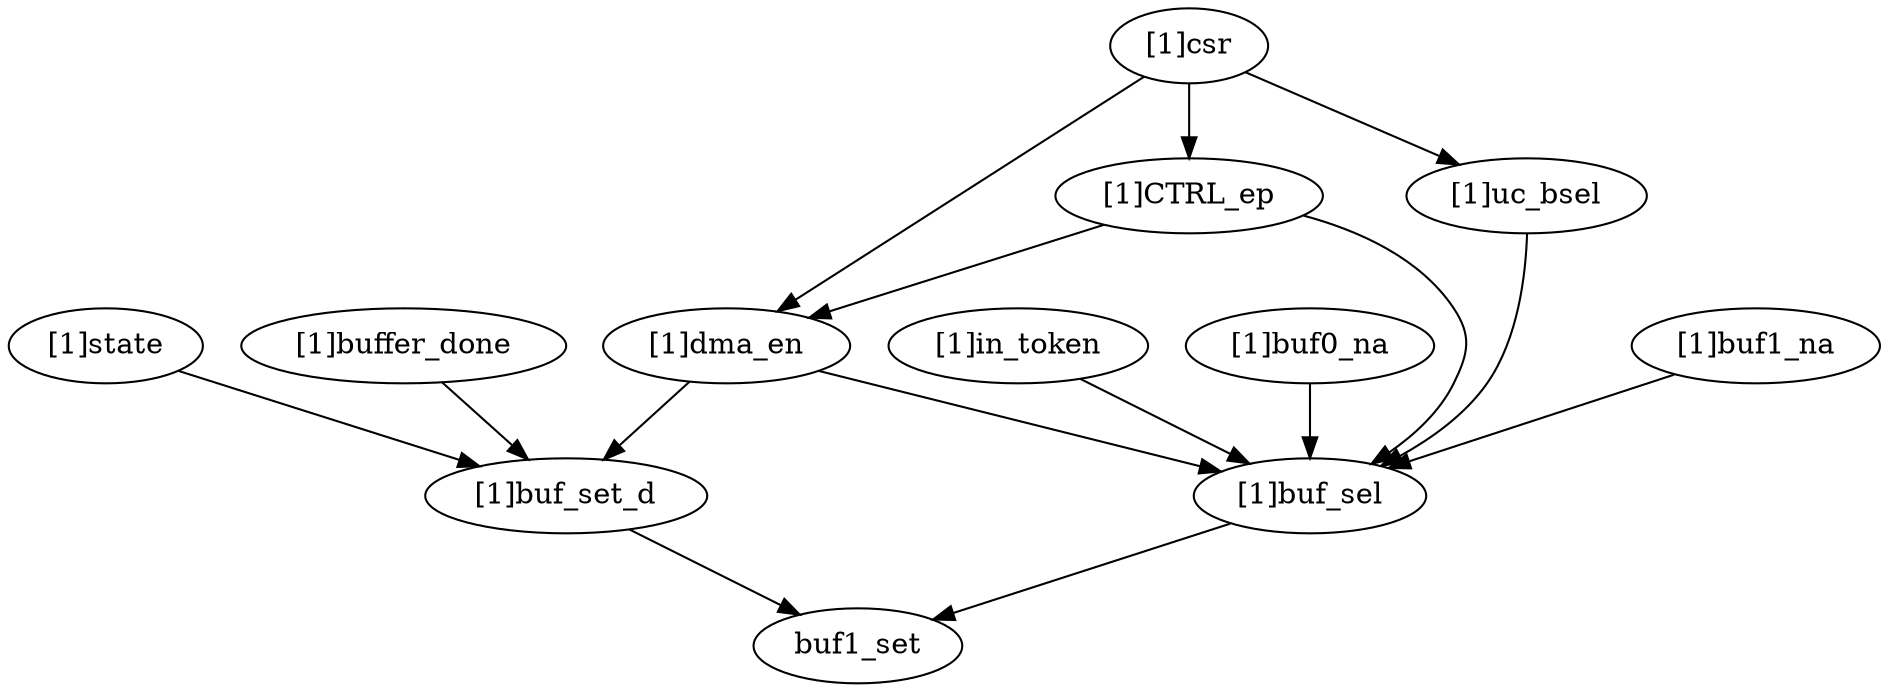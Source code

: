 strict digraph "" {
	"[1]CTRL_ep"	 [complexity=8,
		importance=0.021537533197,
		rank=0.00269219164963];
	"[1]dma_en"	 [complexity=5,
		importance=0.0167574263815,
		rank=0.00335148527631];
	"[1]CTRL_ep" -> "[1]dma_en";
	"[1]buf_sel"	 [complexity=3,
		importance=0.0139089198965,
		rank=0.00463630663216];
	"[1]CTRL_ep" -> "[1]buf_sel";
	"[1]in_token"	 [complexity=10,
		importance=0.0198670902316,
		rank=0.00198670902316];
	"[1]in_token" -> "[1]buf_sel";
	"[1]state"	 [complexity=4,
		importance=0.0418447385816,
		rank=0.0104611846454];
	"[1]buf_set_d"	 [complexity=3,
		importance=0.0119070224668,
		rank=0.00396900748893];
	"[1]state" -> "[1]buf_set_d";
	"[1]buf0_na"	 [complexity=10,
		importance=0.0200146213987,
		rank=0.00200146213987];
	"[1]buf0_na" -> "[1]buf_sel";
	"[1]dma_en" -> "[1]buf_sel";
	"[1]dma_en" -> "[1]buf_set_d";
	buf1_set	 [complexity=0,
		importance=0.00586472624048,
		rank=0.0];
	"[1]buf_sel" -> buf1_set;
	"[1]buffer_done"	 [complexity=5,
		importance=0.02119316003,
		rank=0.004238632006];
	"[1]buffer_done" -> "[1]buf_set_d";
	"[1]uc_bsel"	 [complexity=10,
		importance=0.018689026712,
		rank=0.0018689026712];
	"[1]uc_bsel" -> "[1]buf_sel";
	"[1]csr"	 [complexity=10,
		importance=0.026295197753,
		rank=0.0026295197753];
	"[1]csr" -> "[1]CTRL_ep";
	"[1]csr" -> "[1]dma_en";
	"[1]csr" -> "[1]uc_bsel";
	"[1]buf_set_d" -> buf1_set;
	"[1]buf1_na"	 [complexity=10,
		importance=0.0203846728061,
		rank=0.00203846728061];
	"[1]buf1_na" -> "[1]buf_sel";
}

